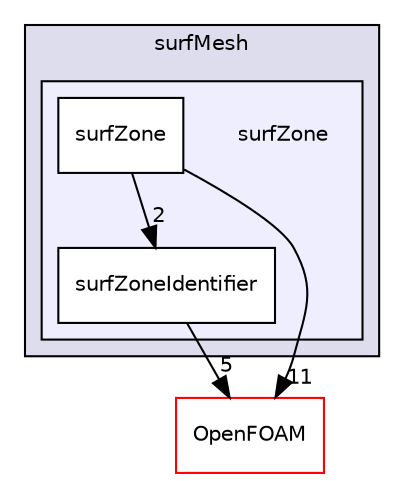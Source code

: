 digraph "src/surfMesh/surfZone" {
  bgcolor=transparent;
  compound=true
  node [ fontsize="10", fontname="Helvetica"];
  edge [ labelfontsize="10", labelfontname="Helvetica"];
  subgraph clusterdir_0a88fe22feb23ce5f078a04a1df67721 {
    graph [ bgcolor="#ddddee", pencolor="black", label="surfMesh" fontname="Helvetica", fontsize="10", URL="dir_0a88fe22feb23ce5f078a04a1df67721.html"]
  subgraph clusterdir_367e2591196b309d6036c64a18218666 {
    graph [ bgcolor="#eeeeff", pencolor="black", label="" URL="dir_367e2591196b309d6036c64a18218666.html"];
    dir_367e2591196b309d6036c64a18218666 [shape=plaintext label="surfZone"];
    dir_b76ed918ad1de2d9c5484332bf8c1782 [shape=box label="surfZone" color="black" fillcolor="white" style="filled" URL="dir_b76ed918ad1de2d9c5484332bf8c1782.html"];
    dir_9288d8b45b95ee6191c56a0889268efe [shape=box label="surfZoneIdentifier" color="black" fillcolor="white" style="filled" URL="dir_9288d8b45b95ee6191c56a0889268efe.html"];
  }
  }
  dir_c5473ff19b20e6ec4dfe5c310b3778a8 [shape=box label="OpenFOAM" color="red" URL="dir_c5473ff19b20e6ec4dfe5c310b3778a8.html"];
  dir_9288d8b45b95ee6191c56a0889268efe->dir_c5473ff19b20e6ec4dfe5c310b3778a8 [headlabel="5", labeldistance=1.5 headhref="dir_002761_001950.html"];
  dir_b76ed918ad1de2d9c5484332bf8c1782->dir_c5473ff19b20e6ec4dfe5c310b3778a8 [headlabel="11", labeldistance=1.5 headhref="dir_002760_001950.html"];
  dir_b76ed918ad1de2d9c5484332bf8c1782->dir_9288d8b45b95ee6191c56a0889268efe [headlabel="2", labeldistance=1.5 headhref="dir_002760_002761.html"];
}
